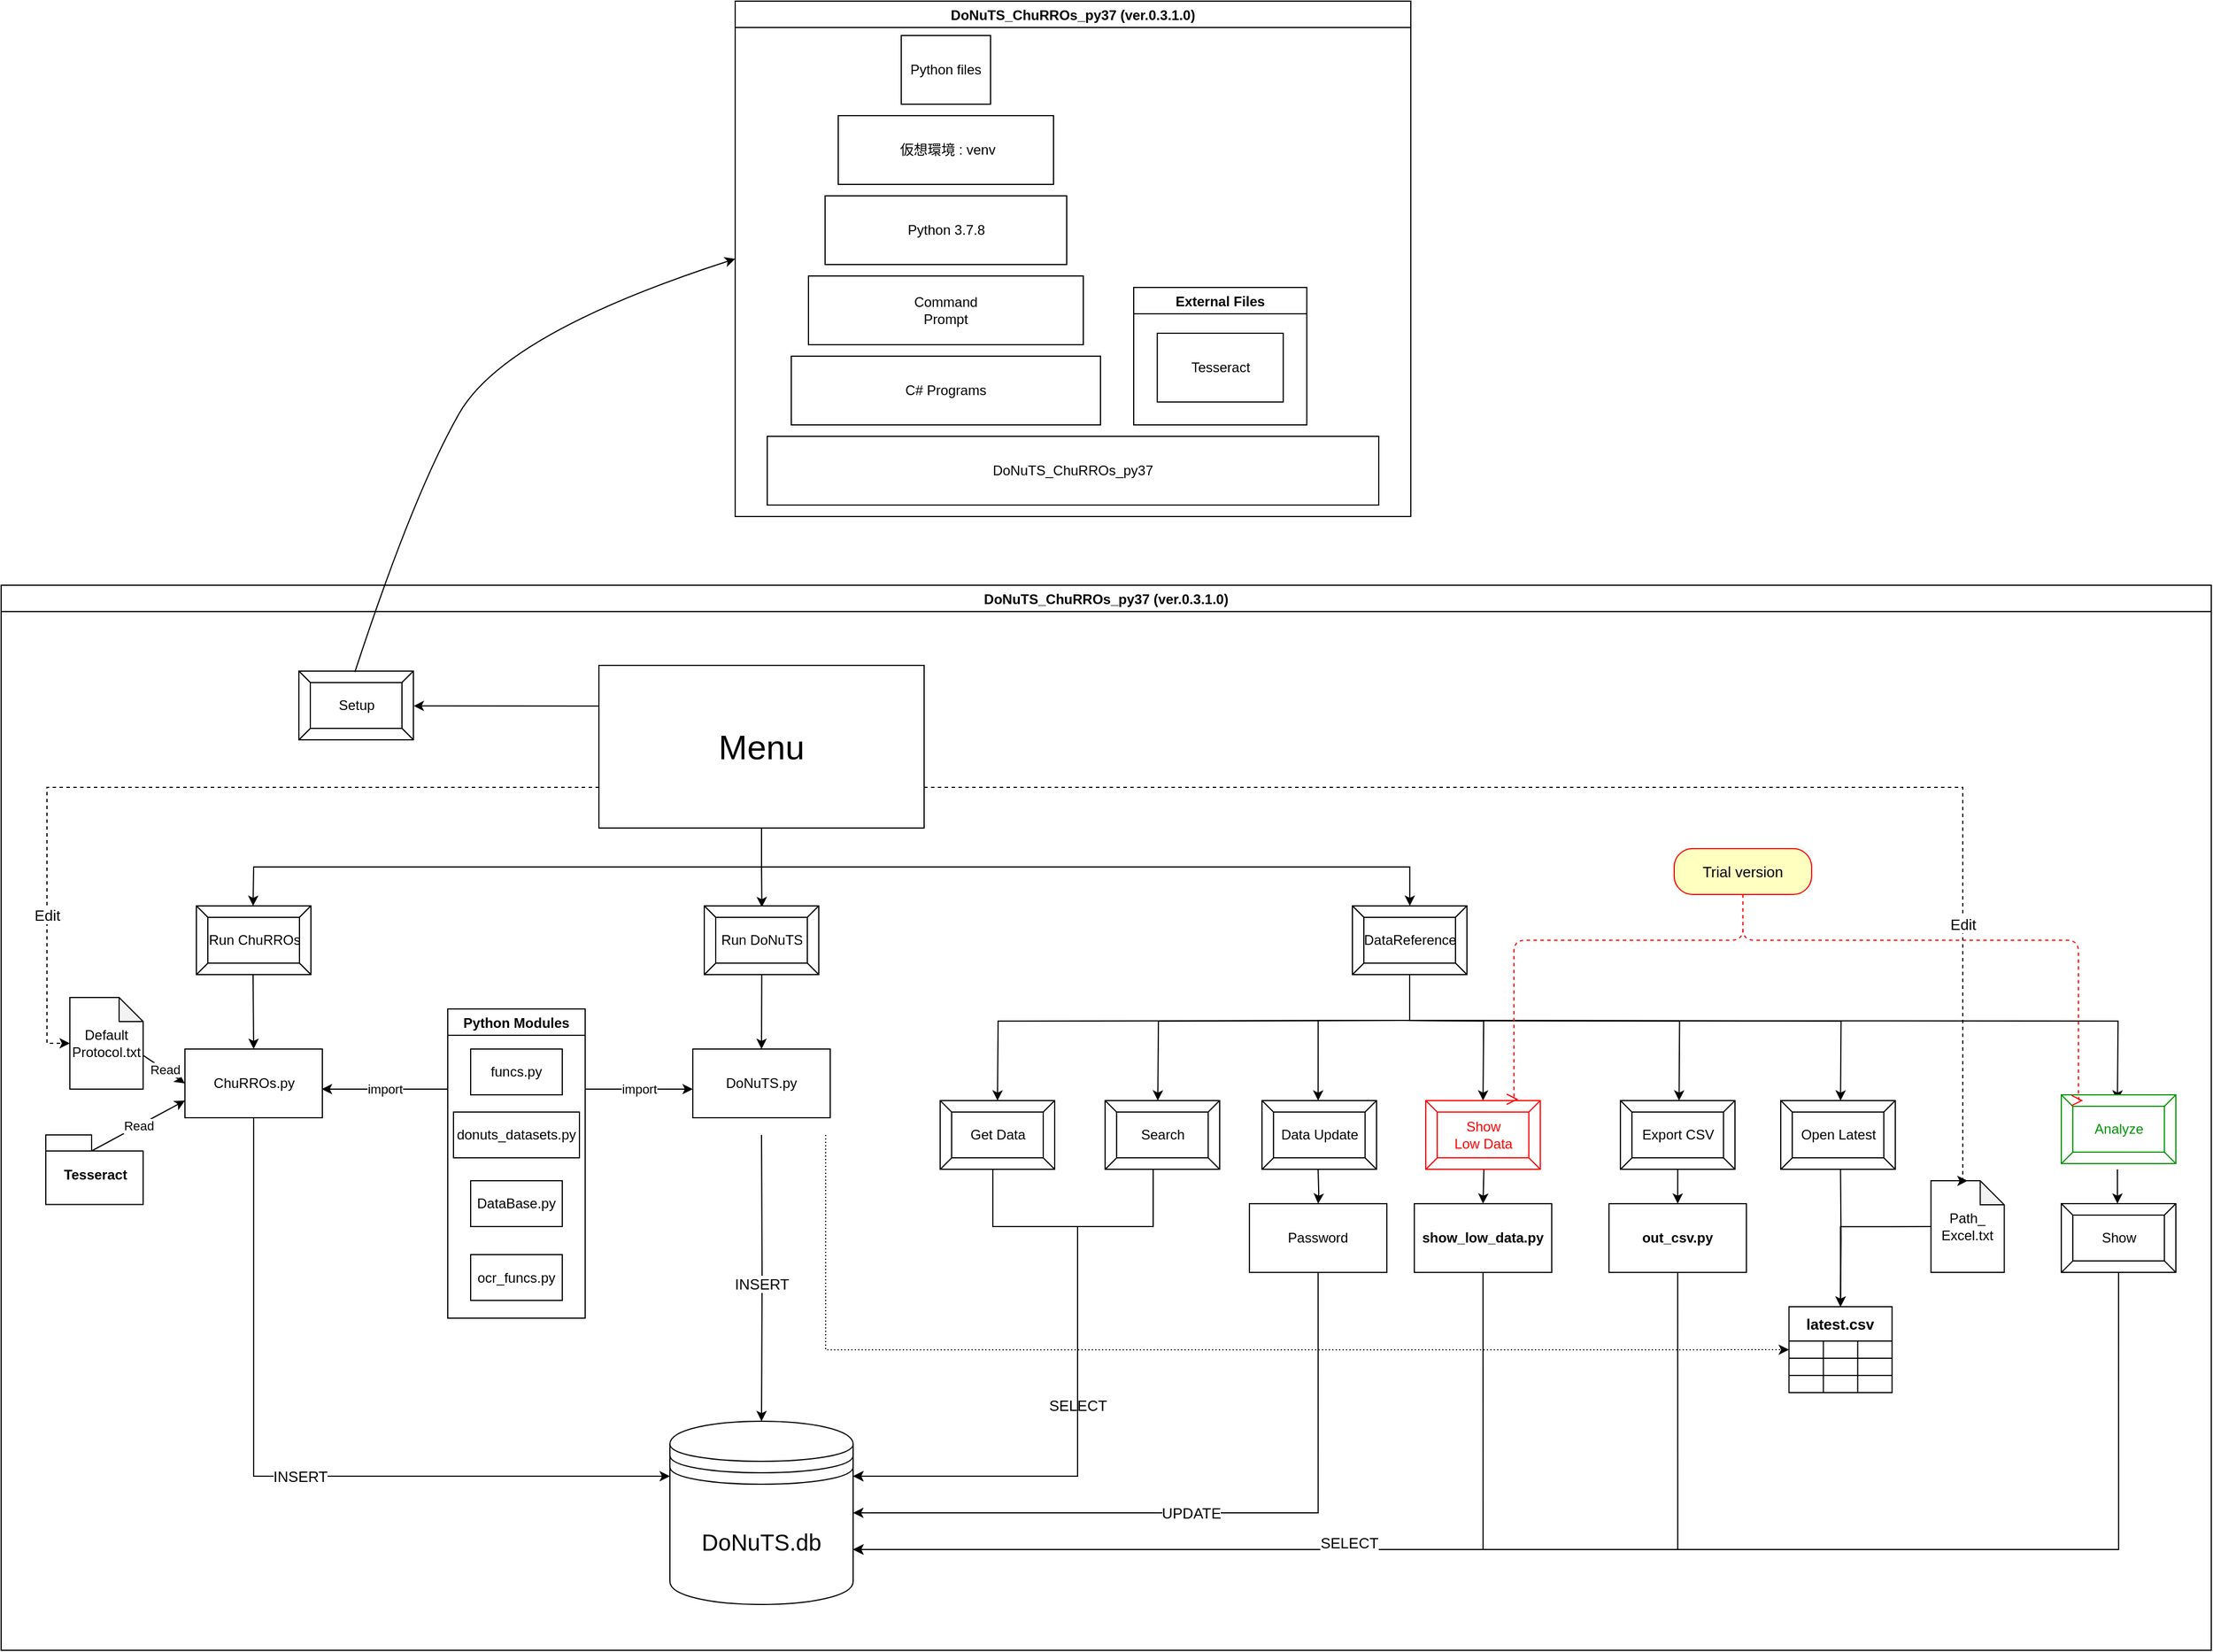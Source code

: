 <mxfile version="14.6.13" type="device"><diagram id="hFtA8oF1jo5b9-ZQdHIC" name="ページ1"><mxGraphModel dx="3094" dy="2606" grid="1" gridSize="10" guides="1" tooltips="1" connect="1" arrows="1" fold="1" page="1" pageScale="1" pageWidth="827" pageHeight="1169" math="0" shadow="0"><root><mxCell id="0"/><mxCell id="1" parent="0"/><mxCell id="qu4cTeqrcuANkq5eeZUC-40" value="" style="edgeStyle=orthogonalEdgeStyle;rounded=0;orthogonalLoop=1;jettySize=auto;html=1;entryX=0.503;entryY=0.019;entryDx=0;entryDy=0;entryPerimeter=0;" parent="1" source="qu4cTeqrcuANkq5eeZUC-38" target="I3XVPHtXzccxUveF5Yrp-20" edge="1"><mxGeometry relative="1" as="geometry"><mxPoint x="414" y="260.0" as="targetPoint"/></mxGeometry></mxCell><mxCell id="qu4cTeqrcuANkq5eeZUC-38" value="&lt;font style=&quot;font-size: 30px&quot;&gt;Menu&lt;/font&gt;" style="rounded=0;whiteSpace=wrap;html=1;" parent="1" vertex="1"><mxGeometry x="272" y="50" width="284" height="142" as="geometry"/></mxCell><mxCell id="qu4cTeqrcuANkq5eeZUC-46" value="" style="edgeStyle=orthogonalEdgeStyle;rounded=0;orthogonalLoop=1;jettySize=auto;html=1;exitX=0.5;exitY=1;exitDx=0;exitDy=0;entryX=0.5;entryY=0;entryDx=0;entryDy=0;" parent="1" source="qu4cTeqrcuANkq5eeZUC-38" edge="1"><mxGeometry relative="1" as="geometry"><mxPoint x="424" y="202" as="sourcePoint"/><mxPoint x="-30" y="260" as="targetPoint"/></mxGeometry></mxCell><mxCell id="qu4cTeqrcuANkq5eeZUC-61" value="Python Modules" style="swimlane;" parent="1" vertex="1"><mxGeometry x="140" y="350" width="120" height="270" as="geometry"/></mxCell><mxCell id="qu4cTeqrcuANkq5eeZUC-62" value="funcs.py" style="rounded=0;whiteSpace=wrap;html=1;" parent="qu4cTeqrcuANkq5eeZUC-61" vertex="1"><mxGeometry x="20" y="35" width="80" height="40" as="geometry"/></mxCell><mxCell id="qu4cTeqrcuANkq5eeZUC-64" value="donuts_datasets.py" style="rounded=0;whiteSpace=wrap;html=1;" parent="qu4cTeqrcuANkq5eeZUC-61" vertex="1"><mxGeometry x="5" y="90" width="110" height="40" as="geometry"/></mxCell><mxCell id="qu4cTeqrcuANkq5eeZUC-65" value="DataBase.py" style="rounded=0;whiteSpace=wrap;html=1;" parent="qu4cTeqrcuANkq5eeZUC-61" vertex="1"><mxGeometry x="20" y="150" width="80" height="40" as="geometry"/></mxCell><mxCell id="qu4cTeqrcuANkq5eeZUC-66" value="ocr_funcs.py" style="rounded=0;whiteSpace=wrap;html=1;" parent="qu4cTeqrcuANkq5eeZUC-61" vertex="1"><mxGeometry x="20" y="214.5" width="80" height="40" as="geometry"/></mxCell><mxCell id="qu4cTeqrcuANkq5eeZUC-67" value="" style="endArrow=classic;html=1;entryX=1;entryY=0.5;entryDx=0;entryDy=0;" parent="1" edge="1"><mxGeometry relative="1" as="geometry"><mxPoint x="140" y="420" as="sourcePoint"/><mxPoint x="30" y="420.0" as="targetPoint"/></mxGeometry></mxCell><mxCell id="qu4cTeqrcuANkq5eeZUC-68" value="import" style="edgeLabel;resizable=0;html=1;align=center;verticalAlign=middle;" parent="qu4cTeqrcuANkq5eeZUC-67" connectable="0" vertex="1"><mxGeometry relative="1" as="geometry"/></mxCell><mxCell id="qu4cTeqrcuANkq5eeZUC-72" value="" style="endArrow=classic;html=1;entryX=0;entryY=0.5;entryDx=0;entryDy=0;" parent="1" edge="1"><mxGeometry relative="1" as="geometry"><mxPoint x="260" y="420" as="sourcePoint"/><mxPoint x="354" y="420" as="targetPoint"/></mxGeometry></mxCell><mxCell id="qu4cTeqrcuANkq5eeZUC-73" value="import" style="edgeLabel;resizable=0;html=1;align=center;verticalAlign=middle;" parent="qu4cTeqrcuANkq5eeZUC-72" connectable="0" vertex="1"><mxGeometry relative="1" as="geometry"/></mxCell><mxCell id="qu4cTeqrcuANkq5eeZUC-74" value="" style="endArrow=classic;html=1;exitX=0.5;exitY=1;exitDx=0;exitDy=0;entryX=0.5;entryY=0;entryDx=0;entryDy=0;" parent="1" target="I3XVPHtXzccxUveF5Yrp-1" edge="1"><mxGeometry width="50" height="50" relative="1" as="geometry"><mxPoint x="-30" y="320" as="sourcePoint"/><mxPoint x="-30" y="350.0" as="targetPoint"/></mxGeometry></mxCell><mxCell id="qu4cTeqrcuANkq5eeZUC-85" value="" style="edgeStyle=orthogonalEdgeStyle;rounded=0;orthogonalLoop=1;jettySize=auto;html=1;" parent="1" target="qu4cTeqrcuANkq5eeZUC-84" edge="1"><mxGeometry relative="1" as="geometry"><mxPoint x="900.06" y="490.06" as="sourcePoint"/></mxGeometry></mxCell><mxCell id="qu4cTeqrcuANkq5eeZUC-84" value="Password" style="rounded=0;whiteSpace=wrap;html=1;" parent="1" vertex="1"><mxGeometry x="840.06" y="520.06" width="120" height="60" as="geometry"/></mxCell><mxCell id="qu4cTeqrcuANkq5eeZUC-89" value="&lt;font style=&quot;font-size: 20px&quot;&gt;DoNuTS.db&lt;/font&gt;" style="shape=datastore;whiteSpace=wrap;html=1;" parent="1" vertex="1"><mxGeometry x="334" y="710" width="160" height="160" as="geometry"/></mxCell><mxCell id="qu4cTeqrcuANkq5eeZUC-94" value="" style="edgeStyle=orthogonalEdgeStyle;rounded=0;orthogonalLoop=1;jettySize=auto;html=1;exitX=0.5;exitY=1;exitDx=0;exitDy=0;entryX=0;entryY=0.3;entryDx=0;entryDy=0;" parent="1" source="I3XVPHtXzccxUveF5Yrp-1" target="qu4cTeqrcuANkq5eeZUC-89" edge="1"><mxGeometry relative="1" as="geometry"><mxPoint x="-30" y="570.0" as="sourcePoint"/><mxPoint x="80" y="798" as="targetPoint"/></mxGeometry></mxCell><mxCell id="qu4cTeqrcuANkq5eeZUC-95" value="INSERT" style="edgeLabel;html=1;align=center;verticalAlign=middle;resizable=0;points=[];fontSize=13;" parent="qu4cTeqrcuANkq5eeZUC-94" vertex="1" connectable="0"><mxGeometry x="0.043" relative="1" as="geometry"><mxPoint as="offset"/></mxGeometry></mxCell><mxCell id="qu4cTeqrcuANkq5eeZUC-96" value="" style="edgeStyle=orthogonalEdgeStyle;rounded=0;orthogonalLoop=1;jettySize=auto;html=1;exitX=0.5;exitY=1;exitDx=0;exitDy=0;entryX=0.5;entryY=0;entryDx=0;entryDy=0;" parent="1" target="qu4cTeqrcuANkq5eeZUC-89" edge="1"><mxGeometry relative="1" as="geometry"><mxPoint x="414" y="460" as="sourcePoint"/><mxPoint x="344" y="768" as="targetPoint"/></mxGeometry></mxCell><mxCell id="qu4cTeqrcuANkq5eeZUC-97" value="INSERT" style="edgeLabel;html=1;align=center;verticalAlign=middle;resizable=0;points=[];fontSize=13;" parent="qu4cTeqrcuANkq5eeZUC-96" vertex="1" connectable="0"><mxGeometry x="0.043" relative="1" as="geometry"><mxPoint as="offset"/></mxGeometry></mxCell><mxCell id="qu4cTeqrcuANkq5eeZUC-104" value="" style="group" parent="1" vertex="1" connectable="0"><mxGeometry x="616" y="540" width="140" height="218" as="geometry"/></mxCell><mxCell id="qu4cTeqrcuANkq5eeZUC-98" value="" style="edgeStyle=orthogonalEdgeStyle;rounded=0;orthogonalLoop=1;jettySize=auto;html=1;exitX=0.5;exitY=1;exitDx=0;exitDy=0;entryX=1;entryY=0.3;entryDx=0;entryDy=0;" parent="qu4cTeqrcuANkq5eeZUC-104" target="qu4cTeqrcuANkq5eeZUC-89" edge="1"><mxGeometry relative="1" as="geometry"><mxPoint y="-52.742" as="sourcePoint"/><mxPoint x="-0.5" y="166.528" as="targetPoint"/><Array as="points"><mxPoint/><mxPoint x="74"/><mxPoint x="74" y="218"/></Array></mxGeometry></mxCell><mxCell id="qu4cTeqrcuANkq5eeZUC-99" value="SELECT" style="edgeLabel;html=1;align=center;verticalAlign=middle;resizable=0;points=[];fontSize=13;" parent="qu4cTeqrcuANkq5eeZUC-98" vertex="1" connectable="0"><mxGeometry x="0.043" relative="1" as="geometry"><mxPoint as="offset"/></mxGeometry></mxCell><mxCell id="qu4cTeqrcuANkq5eeZUC-102" value="" style="edgeStyle=orthogonalEdgeStyle;rounded=0;orthogonalLoop=1;jettySize=auto;html=1;exitX=0.5;exitY=1;exitDx=0;exitDy=0;entryX=1;entryY=0.3;entryDx=0;entryDy=0;" parent="qu4cTeqrcuANkq5eeZUC-104" target="qu4cTeqrcuANkq5eeZUC-89" edge="1"><mxGeometry relative="1" as="geometry"><mxPoint x="140" y="-52.742" as="sourcePoint"/><mxPoint x="-112" y="225.569" as="targetPoint"/><Array as="points"><mxPoint x="140"/><mxPoint x="74"/><mxPoint x="74" y="218"/></Array></mxGeometry></mxCell><mxCell id="qu4cTeqrcuANkq5eeZUC-105" value="" style="edgeStyle=orthogonalEdgeStyle;rounded=0;orthogonalLoop=1;jettySize=auto;html=1;exitX=0.5;exitY=1;exitDx=0;exitDy=0;entryX=1;entryY=0.5;entryDx=0;entryDy=0;" parent="1" source="qu4cTeqrcuANkq5eeZUC-84" target="qu4cTeqrcuANkq5eeZUC-89" edge="1"><mxGeometry relative="1" as="geometry"><mxPoint x="895.5" y="520" as="sourcePoint"/><mxPoint x="895.5" y="770" as="targetPoint"/></mxGeometry></mxCell><mxCell id="qu4cTeqrcuANkq5eeZUC-106" value="UPDATE" style="edgeLabel;html=1;align=center;verticalAlign=middle;resizable=0;points=[];fontSize=13;" parent="qu4cTeqrcuANkq5eeZUC-105" vertex="1" connectable="0"><mxGeometry x="0.043" relative="1" as="geometry"><mxPoint as="offset"/></mxGeometry></mxCell><mxCell id="qu4cTeqrcuANkq5eeZUC-115" value="latest.csv" style="shape=table;html=1;whiteSpace=wrap;startSize=30;container=1;collapsible=0;childLayout=tableLayout;fontStyle=1;align=center;fontSize=13;" parent="1" vertex="1"><mxGeometry x="1311.24" y="610.06" width="90" height="75" as="geometry"/></mxCell><mxCell id="qu4cTeqrcuANkq5eeZUC-116" value="" style="shape=partialRectangle;html=1;whiteSpace=wrap;collapsible=0;dropTarget=0;pointerEvents=0;fillColor=none;top=0;left=0;bottom=0;right=0;points=[[0,0.5],[1,0.5]];portConstraint=eastwest;" parent="qu4cTeqrcuANkq5eeZUC-115" vertex="1"><mxGeometry y="30" width="90" height="15" as="geometry"/></mxCell><mxCell id="qu4cTeqrcuANkq5eeZUC-117" value="" style="shape=partialRectangle;html=1;whiteSpace=wrap;connectable=0;fillColor=none;top=0;left=0;bottom=0;right=0;overflow=hidden;" parent="qu4cTeqrcuANkq5eeZUC-116" vertex="1"><mxGeometry width="30" height="15" as="geometry"/></mxCell><mxCell id="qu4cTeqrcuANkq5eeZUC-118" value="" style="shape=partialRectangle;html=1;whiteSpace=wrap;connectable=0;fillColor=none;top=0;left=0;bottom=0;right=0;overflow=hidden;" parent="qu4cTeqrcuANkq5eeZUC-116" vertex="1"><mxGeometry x="30" width="30" height="15" as="geometry"/></mxCell><mxCell id="qu4cTeqrcuANkq5eeZUC-119" value="" style="shape=partialRectangle;html=1;whiteSpace=wrap;connectable=0;fillColor=none;top=0;left=0;bottom=0;right=0;overflow=hidden;" parent="qu4cTeqrcuANkq5eeZUC-116" vertex="1"><mxGeometry x="60" width="30" height="15" as="geometry"/></mxCell><mxCell id="qu4cTeqrcuANkq5eeZUC-120" value="" style="shape=partialRectangle;html=1;whiteSpace=wrap;collapsible=0;dropTarget=0;pointerEvents=0;fillColor=none;top=0;left=0;bottom=0;right=0;points=[[0,0.5],[1,0.5]];portConstraint=eastwest;" parent="qu4cTeqrcuANkq5eeZUC-115" vertex="1"><mxGeometry y="45" width="90" height="15" as="geometry"/></mxCell><mxCell id="qu4cTeqrcuANkq5eeZUC-121" value="" style="shape=partialRectangle;html=1;whiteSpace=wrap;connectable=0;fillColor=none;top=0;left=0;bottom=0;right=0;overflow=hidden;" parent="qu4cTeqrcuANkq5eeZUC-120" vertex="1"><mxGeometry width="30" height="15" as="geometry"/></mxCell><mxCell id="qu4cTeqrcuANkq5eeZUC-122" value="" style="shape=partialRectangle;html=1;whiteSpace=wrap;connectable=0;fillColor=none;top=0;left=0;bottom=0;right=0;overflow=hidden;" parent="qu4cTeqrcuANkq5eeZUC-120" vertex="1"><mxGeometry x="30" width="30" height="15" as="geometry"/></mxCell><mxCell id="qu4cTeqrcuANkq5eeZUC-123" value="" style="shape=partialRectangle;html=1;whiteSpace=wrap;connectable=0;fillColor=none;top=0;left=0;bottom=0;right=0;overflow=hidden;" parent="qu4cTeqrcuANkq5eeZUC-120" vertex="1"><mxGeometry x="60" width="30" height="15" as="geometry"/></mxCell><mxCell id="qu4cTeqrcuANkq5eeZUC-124" value="" style="shape=partialRectangle;html=1;whiteSpace=wrap;collapsible=0;dropTarget=0;pointerEvents=0;fillColor=none;top=0;left=0;bottom=0;right=0;points=[[0,0.5],[1,0.5]];portConstraint=eastwest;" parent="qu4cTeqrcuANkq5eeZUC-115" vertex="1"><mxGeometry y="60" width="90" height="15" as="geometry"/></mxCell><mxCell id="qu4cTeqrcuANkq5eeZUC-125" value="" style="shape=partialRectangle;html=1;whiteSpace=wrap;connectable=0;fillColor=none;top=0;left=0;bottom=0;right=0;overflow=hidden;" parent="qu4cTeqrcuANkq5eeZUC-124" vertex="1"><mxGeometry width="30" height="15" as="geometry"/></mxCell><mxCell id="qu4cTeqrcuANkq5eeZUC-126" value="" style="shape=partialRectangle;html=1;whiteSpace=wrap;connectable=0;fillColor=none;top=0;left=0;bottom=0;right=0;overflow=hidden;" parent="qu4cTeqrcuANkq5eeZUC-124" vertex="1"><mxGeometry x="30" width="30" height="15" as="geometry"/></mxCell><mxCell id="qu4cTeqrcuANkq5eeZUC-127" value="" style="shape=partialRectangle;html=1;whiteSpace=wrap;connectable=0;fillColor=none;top=0;left=0;bottom=0;right=0;overflow=hidden;" parent="qu4cTeqrcuANkq5eeZUC-124" vertex="1"><mxGeometry x="60" width="30" height="15" as="geometry"/></mxCell><mxCell id="qu4cTeqrcuANkq5eeZUC-135" value="" style="edgeStyle=orthogonalEdgeStyle;rounded=0;orthogonalLoop=1;jettySize=auto;html=1;dashed=1;dashPattern=1 2;entryX=0;entryY=0.5;entryDx=0;entryDy=0;" parent="1" target="qu4cTeqrcuANkq5eeZUC-116" edge="1"><mxGeometry relative="1" as="geometry"><mxPoint x="470" y="460" as="sourcePoint"/><mxPoint x="1040" y="600" as="targetPoint"/><Array as="points"><mxPoint x="470" y="648"/></Array></mxGeometry></mxCell><mxCell id="qu4cTeqrcuANkq5eeZUC-139" value="" style="edgeStyle=orthogonalEdgeStyle;rounded=0;orthogonalLoop=1;jettySize=auto;html=1;exitX=0.5;exitY=1;exitDx=0;exitDy=0;entryX=0.5;entryY=0;entryDx=0;entryDy=0;" parent="1" target="qu4cTeqrcuANkq5eeZUC-115" edge="1"><mxGeometry relative="1" as="geometry"><mxPoint x="1356.24" y="490.06" as="sourcePoint"/><mxPoint x="1356.24" y="580.06" as="targetPoint"/></mxGeometry></mxCell><mxCell id="qu4cTeqrcuANkq5eeZUC-141" value="Path_&lt;br&gt;Excel.txt" style="shape=note;whiteSpace=wrap;html=1;backgroundOutline=1;darkOpacity=0.05;size=21;" parent="1" vertex="1"><mxGeometry x="1435.24" y="500.06" width="64" height="80" as="geometry"/></mxCell><mxCell id="qu4cTeqrcuANkq5eeZUC-142" value="" style="edgeStyle=orthogonalEdgeStyle;rounded=0;orthogonalLoop=1;jettySize=auto;html=1;exitX=0;exitY=0.5;exitDx=0;exitDy=0;entryX=0.5;entryY=0;entryDx=0;entryDy=0;exitPerimeter=0;" parent="1" source="qu4cTeqrcuANkq5eeZUC-141" target="qu4cTeqrcuANkq5eeZUC-115" edge="1"><mxGeometry relative="1" as="geometry"><mxPoint x="1366.24" y="500.06" as="sourcePoint"/><mxPoint x="1366.24" y="597.06" as="targetPoint"/><Array as="points"><mxPoint x="1356.24" y="540.06"/></Array></mxGeometry></mxCell><mxCell id="qu4cTeqrcuANkq5eeZUC-146" value="" style="edgeStyle=orthogonalEdgeStyle;rounded=0;orthogonalLoop=1;jettySize=auto;html=1;exitX=0.5;exitY=1;exitDx=0;exitDy=0;entryX=0.5;entryY=0;entryDx=0;entryDy=0;" parent="1" target="I3XVPHtXzccxUveF5Yrp-10" edge="1"><mxGeometry relative="1" as="geometry"><mxPoint x="1215.24" y="490.06" as="sourcePoint"/><mxPoint x="1284.06" y="510.06" as="targetPoint"/></mxGeometry></mxCell><mxCell id="qu4cTeqrcuANkq5eeZUC-155" value="" style="edgeStyle=orthogonalEdgeStyle;rounded=0;orthogonalLoop=1;jettySize=auto;html=1;exitX=0.5;exitY=1;exitDx=0;exitDy=0;entryX=0.5;entryY=0;entryDx=0;entryDy=0;" parent="1" edge="1" target="I3XVPHtXzccxUveF5Yrp-9"><mxGeometry relative="1" as="geometry"><mxPoint x="1044.82" y="490.06" as="sourcePoint"/><mxPoint x="1064.06" y="510.06" as="targetPoint"/></mxGeometry></mxCell><mxCell id="qu4cTeqrcuANkq5eeZUC-158" value="" style="group" parent="1" vertex="1" connectable="0"><mxGeometry x="1041" y="822" width="170" as="geometry"/></mxCell><mxCell id="qu4cTeqrcuANkq5eeZUC-161" value="" style="edgeStyle=orthogonalEdgeStyle;rounded=0;orthogonalLoop=1;jettySize=auto;html=1;exitX=0.5;exitY=1;exitDx=0;exitDy=0;entryX=0.501;entryY=-0.001;entryDx=0;entryDy=0;entryPerimeter=0;" parent="1" source="qu4cTeqrcuANkq5eeZUC-38" target="I3XVPHtXzccxUveF5Yrp-24" edge="1"><mxGeometry relative="1" as="geometry"><mxPoint x="424" y="202" as="sourcePoint"/><mxPoint x="970" y="260" as="targetPoint"/></mxGeometry></mxCell><mxCell id="qu4cTeqrcuANkq5eeZUC-162" value="" style="edgeStyle=orthogonalEdgeStyle;rounded=0;orthogonalLoop=1;jettySize=auto;html=1;exitX=0.5;exitY=1;exitDx=0;exitDy=0;entryX=0.5;entryY=0;entryDx=0;entryDy=0;" parent="1" edge="1"><mxGeometry relative="1" as="geometry"><mxPoint x="974.06" y="360.06" as="sourcePoint"/><mxPoint x="620.06" y="430.06" as="targetPoint"/></mxGeometry></mxCell><mxCell id="qu4cTeqrcuANkq5eeZUC-163" value="" style="edgeStyle=orthogonalEdgeStyle;rounded=0;orthogonalLoop=1;jettySize=auto;html=1;exitX=0.5;exitY=1;exitDx=0;exitDy=0;entryX=0.5;entryY=0;entryDx=0;entryDy=0;" parent="1" edge="1"><mxGeometry relative="1" as="geometry"><mxPoint x="974.06" y="360.06" as="sourcePoint"/><mxPoint x="760.06" y="430.06" as="targetPoint"/></mxGeometry></mxCell><mxCell id="qu4cTeqrcuANkq5eeZUC-164" value="" style="edgeStyle=orthogonalEdgeStyle;rounded=0;orthogonalLoop=1;jettySize=auto;html=1;exitX=0.5;exitY=1;exitDx=0;exitDy=0;entryX=0.5;entryY=0;entryDx=0;entryDy=0;exitPerimeter=0;" parent="1" source="I3XVPHtXzccxUveF5Yrp-24" edge="1"><mxGeometry relative="1" as="geometry"><mxPoint x="974.06" y="360.06" as="sourcePoint"/><mxPoint x="900.06" y="430.06" as="targetPoint"/><Array as="points"><mxPoint x="980" y="360"/><mxPoint x="900" y="360"/></Array></mxGeometry></mxCell><mxCell id="qu4cTeqrcuANkq5eeZUC-165" value="" style="edgeStyle=orthogonalEdgeStyle;rounded=0;orthogonalLoop=1;jettySize=auto;html=1;exitX=0.5;exitY=1;exitDx=0;exitDy=0;" parent="1" edge="1"><mxGeometry relative="1" as="geometry"><mxPoint x="974.06" y="360.06" as="sourcePoint"/><mxPoint x="1044.06" y="430.06" as="targetPoint"/></mxGeometry></mxCell><mxCell id="qu4cTeqrcuANkq5eeZUC-166" value="" style="edgeStyle=orthogonalEdgeStyle;rounded=0;orthogonalLoop=1;jettySize=auto;html=1;exitX=0.5;exitY=1;exitDx=0;exitDy=0;entryX=0.5;entryY=0;entryDx=0;entryDy=0;" parent="1" edge="1"><mxGeometry relative="1" as="geometry"><mxPoint x="974.06" y="360.06" as="sourcePoint"/><mxPoint x="1215.24" y="430.06" as="targetPoint"/></mxGeometry></mxCell><mxCell id="qu4cTeqrcuANkq5eeZUC-167" value="" style="edgeStyle=orthogonalEdgeStyle;rounded=0;orthogonalLoop=1;jettySize=auto;html=1;exitX=0.5;exitY=1;exitDx=0;exitDy=0;entryX=0.5;entryY=0;entryDx=0;entryDy=0;" parent="1" edge="1"><mxGeometry relative="1" as="geometry"><mxPoint x="974.06" y="360.06" as="sourcePoint"/><mxPoint x="1356.24" y="430.06" as="targetPoint"/></mxGeometry></mxCell><mxCell id="qu4cTeqrcuANkq5eeZUC-168" value="" style="edgeStyle=orthogonalEdgeStyle;rounded=0;orthogonalLoop=1;jettySize=auto;html=1;exitX=0.5;exitY=1;exitDx=0;exitDy=0;entryX=0.5;entryY=0;entryDx=0;entryDy=0;" parent="1" edge="1"><mxGeometry relative="1" as="geometry"><mxPoint x="974.06" y="360.06" as="sourcePoint"/><mxPoint x="1598.06" y="430.06" as="targetPoint"/></mxGeometry></mxCell><mxCell id="qu4cTeqrcuANkq5eeZUC-171" value="" style="edgeStyle=orthogonalEdgeStyle;rounded=0;orthogonalLoop=1;jettySize=auto;html=1;exitX=0.5;exitY=1;exitDx=0;exitDy=0;entryX=1;entryY=0.7;entryDx=0;entryDy=0;startArrow=none;" parent="1" source="I3XVPHtXzccxUveF5Yrp-32" target="qu4cTeqrcuANkq5eeZUC-89" edge="1"><mxGeometry relative="1" as="geometry"><mxPoint x="1593.5" y="520" as="sourcePoint"/><mxPoint x="1192" y="790" as="targetPoint"/><Array as="points"/></mxGeometry></mxCell><mxCell id="qu4cTeqrcuANkq5eeZUC-173" value="" style="edgeStyle=orthogonalEdgeStyle;rounded=0;orthogonalLoop=1;jettySize=auto;html=1;exitX=0.5;exitY=1;exitDx=0;exitDy=0;entryX=0.5;entryY=0;entryDx=0;entryDy=0;" parent="1" edge="1"><mxGeometry relative="1" as="geometry"><mxPoint x="1598.06" y="490.06" as="sourcePoint"/><mxPoint x="1598.06" y="520.06" as="targetPoint"/></mxGeometry></mxCell><mxCell id="qu4cTeqrcuANkq5eeZUC-174" value="" style="edgeStyle=orthogonalEdgeStyle;rounded=0;orthogonalLoop=1;jettySize=auto;html=1;exitX=0;exitY=0.75;exitDx=0;exitDy=0;entryX=0;entryY=0.5;entryDx=0;entryDy=0;entryPerimeter=0;dashed=1;" parent="1" source="qu4cTeqrcuANkq5eeZUC-38" target="I3XVPHtXzccxUveF5Yrp-3" edge="1"><mxGeometry relative="1" as="geometry"><mxPoint x="424" y="202" as="sourcePoint"/><mxPoint x="-120" y="520.71" as="targetPoint"/><Array as="points"><mxPoint x="-210" y="157"/><mxPoint x="-210" y="380"/></Array></mxGeometry></mxCell><mxCell id="qu4cTeqrcuANkq5eeZUC-175" value="Edit" style="edgeLabel;html=1;align=center;verticalAlign=middle;resizable=0;points=[];fontSize=13;" parent="qu4cTeqrcuANkq5eeZUC-174" vertex="1" connectable="0"><mxGeometry x="0.636" relative="1" as="geometry"><mxPoint as="offset"/></mxGeometry></mxCell><mxCell id="qu4cTeqrcuANkq5eeZUC-176" value="" style="edgeStyle=orthogonalEdgeStyle;rounded=0;orthogonalLoop=1;jettySize=auto;html=1;exitX=1;exitY=0.75;exitDx=0;exitDy=0;entryX=0.5;entryY=0;entryDx=0;entryDy=0;entryPerimeter=0;dashed=1;" parent="1" source="qu4cTeqrcuANkq5eeZUC-38" target="qu4cTeqrcuANkq5eeZUC-141" edge="1"><mxGeometry relative="1" as="geometry"><mxPoint x="282" y="131" as="sourcePoint"/><mxPoint x="-110" y="530.71" as="targetPoint"/><Array as="points"><mxPoint x="1463" y="157"/><mxPoint x="1463" y="500"/></Array></mxGeometry></mxCell><mxCell id="qu4cTeqrcuANkq5eeZUC-177" value="Edit" style="edgeLabel;html=1;align=center;verticalAlign=middle;resizable=0;points=[];fontSize=13;" parent="qu4cTeqrcuANkq5eeZUC-176" vertex="1" connectable="0"><mxGeometry x="0.636" relative="1" as="geometry"><mxPoint as="offset"/></mxGeometry></mxCell><mxCell id="qu4cTeqrcuANkq5eeZUC-182" value="DoNuTS_ChuRROs_py37 (ver.0.3.1.0)" style="swimlane;" parent="1" vertex="1"><mxGeometry x="-250" y="-20" width="1930" height="930" as="geometry"/></mxCell><mxCell id="I3XVPHtXzccxUveF5Yrp-1" value="ChuRROs.py" style="rounded=0;whiteSpace=wrap;html=1;" vertex="1" parent="qu4cTeqrcuANkq5eeZUC-182"><mxGeometry x="160.5" y="405" width="120" height="60" as="geometry"/></mxCell><mxCell id="I3XVPHtXzccxUveF5Yrp-2" value="Tesseract" style="shape=folder;fontStyle=1;spacingTop=10;tabWidth=40;tabHeight=14;tabPosition=left;html=1;" vertex="1" parent="qu4cTeqrcuANkq5eeZUC-182"><mxGeometry x="39" y="480" width="85" height="60.71" as="geometry"/></mxCell><mxCell id="I3XVPHtXzccxUveF5Yrp-3" value="Default&lt;br&gt;Protocol.txt" style="shape=note;whiteSpace=wrap;html=1;backgroundOutline=1;darkOpacity=0.05;size=21;" vertex="1" parent="qu4cTeqrcuANkq5eeZUC-182"><mxGeometry x="60" y="360" width="64" height="80" as="geometry"/></mxCell><mxCell id="I3XVPHtXzccxUveF5Yrp-4" value="" style="endArrow=classic;html=1;exitX=0;exitY=0;exitDx=64;exitDy=50.5;exitPerimeter=0;entryX=0;entryY=0.5;entryDx=0;entryDy=0;" edge="1" parent="qu4cTeqrcuANkq5eeZUC-182" source="I3XVPHtXzccxUveF5Yrp-3" target="I3XVPHtXzccxUveF5Yrp-1"><mxGeometry relative="1" as="geometry"><mxPoint x="501.5" y="175" as="sourcePoint"/><mxPoint x="150" y="380" as="targetPoint"/></mxGeometry></mxCell><mxCell id="I3XVPHtXzccxUveF5Yrp-5" value="Read" style="edgeLabel;resizable=0;html=1;align=center;verticalAlign=middle;" connectable="0" vertex="1" parent="I3XVPHtXzccxUveF5Yrp-4"><mxGeometry relative="1" as="geometry"/></mxCell><mxCell id="I3XVPHtXzccxUveF5Yrp-6" value="" style="endArrow=classic;html=1;exitX=0;exitY=0;exitDx=40;exitDy=14;exitPerimeter=0;entryX=0;entryY=0.75;entryDx=0;entryDy=0;" edge="1" parent="qu4cTeqrcuANkq5eeZUC-182" source="I3XVPHtXzccxUveF5Yrp-2" target="I3XVPHtXzccxUveF5Yrp-1"><mxGeometry relative="1" as="geometry"><mxPoint x="309.5" y="155.71" as="sourcePoint"/><mxPoint x="337.5" y="125" as="targetPoint"/></mxGeometry></mxCell><mxCell id="I3XVPHtXzccxUveF5Yrp-7" value="Read" style="edgeLabel;resizable=0;html=1;align=center;verticalAlign=middle;" connectable="0" vertex="1" parent="I3XVPHtXzccxUveF5Yrp-6"><mxGeometry relative="1" as="geometry"/></mxCell><mxCell id="I3XVPHtXzccxUveF5Yrp-8" value="DoNuTS.py" style="rounded=0;whiteSpace=wrap;html=1;" vertex="1" parent="qu4cTeqrcuANkq5eeZUC-182"><mxGeometry x="604" y="405" width="120" height="60" as="geometry"/></mxCell><mxCell id="I3XVPHtXzccxUveF5Yrp-9" value="&lt;span style=&quot;font-weight: 700&quot;&gt;show_low_data.py&lt;/span&gt;" style="rounded=0;whiteSpace=wrap;html=1;" vertex="1" parent="qu4cTeqrcuANkq5eeZUC-182"><mxGeometry x="1234.06" y="540.06" width="120" height="60" as="geometry"/></mxCell><mxCell id="I3XVPHtXzccxUveF5Yrp-10" value="&lt;span style=&quot;font-weight: 700&quot;&gt;out_csv.py&lt;/span&gt;" style="rounded=0;whiteSpace=wrap;html=1;" vertex="1" parent="qu4cTeqrcuANkq5eeZUC-182"><mxGeometry x="1404.06" y="540.06" width="120" height="60" as="geometry"/></mxCell><mxCell id="I3XVPHtXzccxUveF5Yrp-20" value="&lt;span&gt;Run DoNuTS&lt;/span&gt;" style="labelPosition=center;verticalLabelPosition=middle;align=center;html=1;shape=mxgraph.basic.button;dx=10;" vertex="1" parent="qu4cTeqrcuANkq5eeZUC-182"><mxGeometry x="614" y="280" width="100" height="60" as="geometry"/></mxCell><mxCell id="qu4cTeqrcuANkq5eeZUC-42" value="" style="endArrow=classic;html=1;exitX=0.502;exitY=1.009;exitDx=0;exitDy=0;entryX=0.5;entryY=0;entryDx=0;entryDy=0;exitPerimeter=0;" parent="qu4cTeqrcuANkq5eeZUC-182" source="I3XVPHtXzccxUveF5Yrp-20" target="I3XVPHtXzccxUveF5Yrp-8" edge="1"><mxGeometry width="50" height="50" relative="1" as="geometry"><mxPoint x="664" y="340.0" as="sourcePoint"/><mxPoint x="664" y="370" as="targetPoint"/></mxGeometry></mxCell><mxCell id="I3XVPHtXzccxUveF5Yrp-23" value="&lt;span&gt;Run ChuRROs&lt;/span&gt;" style="labelPosition=center;verticalLabelPosition=middle;align=center;html=1;shape=mxgraph.basic.button;dx=10;" vertex="1" parent="qu4cTeqrcuANkq5eeZUC-182"><mxGeometry x="170.5" y="280" width="100" height="60" as="geometry"/></mxCell><mxCell id="I3XVPHtXzccxUveF5Yrp-24" value="&lt;span&gt;DataReference&lt;/span&gt;" style="labelPosition=center;verticalLabelPosition=middle;align=center;html=1;shape=mxgraph.basic.button;dx=10;" vertex="1" parent="qu4cTeqrcuANkq5eeZUC-182"><mxGeometry x="1180" y="280" width="100" height="60" as="geometry"/></mxCell><mxCell id="I3XVPHtXzccxUveF5Yrp-25" value="&lt;span&gt;Get Data&lt;/span&gt;" style="labelPosition=center;verticalLabelPosition=middle;align=center;html=1;shape=mxgraph.basic.button;dx=10;" vertex="1" parent="qu4cTeqrcuANkq5eeZUC-182"><mxGeometry x="820" y="450.06" width="100" height="60" as="geometry"/></mxCell><mxCell id="I3XVPHtXzccxUveF5Yrp-26" value="&lt;span&gt;Search&lt;/span&gt;" style="labelPosition=center;verticalLabelPosition=middle;align=center;html=1;shape=mxgraph.basic.button;dx=10;" vertex="1" parent="qu4cTeqrcuANkq5eeZUC-182"><mxGeometry x="964.06" y="450.06" width="100" height="60" as="geometry"/></mxCell><mxCell id="I3XVPHtXzccxUveF5Yrp-27" value="&lt;span&gt;Data Update&lt;/span&gt;" style="labelPosition=center;verticalLabelPosition=middle;align=center;html=1;shape=mxgraph.basic.button;dx=10;" vertex="1" parent="qu4cTeqrcuANkq5eeZUC-182"><mxGeometry x="1101.06" y="450.06" width="100" height="60" as="geometry"/></mxCell><mxCell id="I3XVPHtXzccxUveF5Yrp-28" value="&lt;span style=&quot;color: rgb(255 , 0 , 0)&quot;&gt;Show&lt;br&gt;Low Data&lt;/span&gt;" style="labelPosition=center;verticalLabelPosition=middle;align=center;html=1;shape=mxgraph.basic.button;dx=10;strokeColor=#FF0000;" vertex="1" parent="qu4cTeqrcuANkq5eeZUC-182"><mxGeometry x="1244.06" y="450.06" width="100" height="60" as="geometry"/></mxCell><mxCell id="I3XVPHtXzccxUveF5Yrp-29" value="&lt;span&gt;Export CSV&lt;/span&gt;" style="labelPosition=center;verticalLabelPosition=middle;align=center;html=1;shape=mxgraph.basic.button;dx=10;" vertex="1" parent="qu4cTeqrcuANkq5eeZUC-182"><mxGeometry x="1414.06" y="450.06" width="100" height="60" as="geometry"/></mxCell><mxCell id="I3XVPHtXzccxUveF5Yrp-30" value="&lt;span&gt;Open Latest&lt;/span&gt;" style="labelPosition=center;verticalLabelPosition=middle;align=center;html=1;shape=mxgraph.basic.button;dx=10;" vertex="1" parent="qu4cTeqrcuANkq5eeZUC-182"><mxGeometry x="1554.06" y="450.06" width="100" height="60" as="geometry"/></mxCell><mxCell id="I3XVPHtXzccxUveF5Yrp-31" value="&lt;font color=&quot;#009605&quot;&gt;Analyze&lt;/font&gt;" style="labelPosition=center;verticalLabelPosition=middle;align=center;html=1;shape=mxgraph.basic.button;dx=10;strokeColor=#009605;" vertex="1" parent="qu4cTeqrcuANkq5eeZUC-182"><mxGeometry x="1799.06" y="445.06" width="100" height="60" as="geometry"/></mxCell><mxCell id="qu4cTeqrcuANkq5eeZUC-179" value="Trial version" style="rounded=1;whiteSpace=wrap;html=1;arcSize=40;fontColor=#000000;fillColor=#ffffc0;strokeColor=#ff0000;fontSize=13;" parent="qu4cTeqrcuANkq5eeZUC-182" vertex="1"><mxGeometry x="1461" y="230" width="120" height="40" as="geometry"/></mxCell><mxCell id="qu4cTeqrcuANkq5eeZUC-181" value="" style="edgeStyle=orthogonalEdgeStyle;html=1;verticalAlign=bottom;endArrow=open;endSize=8;strokeColor=#ff0000;dashed=1;fontSize=13;exitX=0.5;exitY=1;exitDx=0;exitDy=0;entryX=0.19;entryY=0.083;entryDx=0;entryDy=0;entryPerimeter=0;" parent="qu4cTeqrcuANkq5eeZUC-182" source="qu4cTeqrcuANkq5eeZUC-179" target="I3XVPHtXzccxUveF5Yrp-31" edge="1"><mxGeometry relative="1" as="geometry"><mxPoint x="1814" y="380" as="targetPoint"/><mxPoint x="1471" y="290" as="sourcePoint"/><Array as="points"><mxPoint x="1521" y="310"/><mxPoint x="1814" y="310"/></Array></mxGeometry></mxCell><mxCell id="qu4cTeqrcuANkq5eeZUC-180" value="" style="edgeStyle=orthogonalEdgeStyle;html=1;verticalAlign=bottom;endArrow=open;endSize=8;strokeColor=#ff0000;dashed=1;fontSize=13;entryX=0.808;entryY=-0.019;entryDx=0;entryDy=0;entryPerimeter=0;" parent="qu4cTeqrcuANkq5eeZUC-182" source="qu4cTeqrcuANkq5eeZUC-179" target="I3XVPHtXzccxUveF5Yrp-28" edge="1"><mxGeometry relative="1" as="geometry"><mxPoint x="1321.18" y="410" as="targetPoint"/><Array as="points"><mxPoint x="1521" y="310"/><mxPoint x="1321" y="310"/></Array></mxGeometry></mxCell><mxCell id="I3XVPHtXzccxUveF5Yrp-32" value="&lt;span&gt;Show&lt;/span&gt;" style="labelPosition=center;verticalLabelPosition=middle;align=center;html=1;shape=mxgraph.basic.button;dx=10;" vertex="1" parent="qu4cTeqrcuANkq5eeZUC-182"><mxGeometry x="1799.06" y="540.06" width="100" height="60" as="geometry"/></mxCell><mxCell id="I3XVPHtXzccxUveF5Yrp-40" value="Setup" style="labelPosition=center;verticalLabelPosition=middle;align=center;html=1;shape=mxgraph.basic.button;dx=10;" vertex="1" parent="qu4cTeqrcuANkq5eeZUC-182"><mxGeometry x="260" y="75" width="100" height="60" as="geometry"/></mxCell><mxCell id="qu4cTeqrcuANkq5eeZUC-156" value="" style="edgeStyle=orthogonalEdgeStyle;rounded=0;orthogonalLoop=1;jettySize=auto;html=1;entryX=1;entryY=0.7;entryDx=0;entryDy=0;exitX=0.5;exitY=1;exitDx=0;exitDy=0;" parent="1" source="I3XVPHtXzccxUveF5Yrp-9" target="qu4cTeqrcuANkq5eeZUC-89" edge="1"><mxGeometry relative="1" as="geometry"><mxPoint x="1041.18" y="570" as="sourcePoint"/><mxPoint x="504" y="832" as="targetPoint"/><Array as="points"><mxPoint x="1044" y="822"/></Array></mxGeometry></mxCell><mxCell id="qu4cTeqrcuANkq5eeZUC-111" value="" style="edgeStyle=orthogonalEdgeStyle;rounded=0;orthogonalLoop=1;jettySize=auto;html=1;entryX=1;entryY=0.7;entryDx=0;entryDy=0;exitX=0.5;exitY=1;exitDx=0;exitDy=0;" parent="1" source="I3XVPHtXzccxUveF5Yrp-10" target="qu4cTeqrcuANkq5eeZUC-89" edge="1"><mxGeometry relative="1" as="geometry"><mxPoint x="1211.18" y="570" as="sourcePoint"/><mxPoint x="1039.5" y="810" as="targetPoint"/><Array as="points"><mxPoint x="1214" y="822"/></Array></mxGeometry></mxCell><mxCell id="qu4cTeqrcuANkq5eeZUC-112" value="SELECT" style="edgeLabel;html=1;align=center;verticalAlign=middle;resizable=0;points=[];fontSize=13;" parent="qu4cTeqrcuANkq5eeZUC-111" vertex="1" connectable="0"><mxGeometry x="0.043" relative="1" as="geometry"><mxPoint x="-28" y="-6" as="offset"/></mxGeometry></mxCell><mxCell id="I3XVPHtXzccxUveF5Yrp-19" value="DoNuTS_ChuRROs_py37 (ver.0.3.1.0)" style="swimlane;" vertex="1" parent="1"><mxGeometry x="391" y="-530" width="590" height="450" as="geometry"/></mxCell><mxCell id="I3XVPHtXzccxUveF5Yrp-39" value="" style="group" vertex="1" connectable="0" parent="I3XVPHtXzccxUveF5Yrp-19"><mxGeometry x="28" y="30" width="534" height="410" as="geometry"/></mxCell><mxCell id="I3XVPHtXzccxUveF5Yrp-17" value="Python files" style="rounded=0;whiteSpace=wrap;html=1;" vertex="1" parent="I3XVPHtXzccxUveF5Yrp-39"><mxGeometry x="117" width="78" height="60" as="geometry"/></mxCell><mxCell id="I3XVPHtXzccxUveF5Yrp-37" value="&amp;nbsp;仮想環境 : venv" style="rounded=0;whiteSpace=wrap;html=1;" vertex="1" parent="I3XVPHtXzccxUveF5Yrp-39"><mxGeometry x="62" y="70" width="188" height="60" as="geometry"/></mxCell><mxCell id="I3XVPHtXzccxUveF5Yrp-16" value="Python 3.7.8" style="rounded=0;whiteSpace=wrap;html=1;" vertex="1" parent="I3XVPHtXzccxUveF5Yrp-39"><mxGeometry x="50.5" y="140" width="211" height="60" as="geometry"/></mxCell><mxCell id="I3XVPHtXzccxUveF5Yrp-13" value="Command&lt;br&gt;Prompt" style="rounded=0;whiteSpace=wrap;html=1;" vertex="1" parent="I3XVPHtXzccxUveF5Yrp-39"><mxGeometry x="36" y="210" width="240" height="60" as="geometry"/></mxCell><mxCell id="I3XVPHtXzccxUveF5Yrp-12" value="C# Programs" style="rounded=0;whiteSpace=wrap;html=1;" vertex="1" parent="I3XVPHtXzccxUveF5Yrp-39"><mxGeometry x="21" y="280" width="270" height="60" as="geometry"/></mxCell><mxCell id="I3XVPHtXzccxUveF5Yrp-38" value="" style="group" vertex="1" connectable="0" parent="I3XVPHtXzccxUveF5Yrp-39"><mxGeometry y="220" width="534" height="190" as="geometry"/></mxCell><mxCell id="I3XVPHtXzccxUveF5Yrp-11" value="DoNuTS_ChuRROs_py37" style="rounded=0;whiteSpace=wrap;html=1;" vertex="1" parent="I3XVPHtXzccxUveF5Yrp-38"><mxGeometry y="130" width="534" height="60" as="geometry"/></mxCell><mxCell id="I3XVPHtXzccxUveF5Yrp-14" value="External Files" style="swimlane;" vertex="1" parent="I3XVPHtXzccxUveF5Yrp-38"><mxGeometry x="320" width="151.18" height="120" as="geometry"/></mxCell><mxCell id="I3XVPHtXzccxUveF5Yrp-15" value="Tesseract" style="rounded=0;whiteSpace=wrap;html=1;" vertex="1" parent="I3XVPHtXzccxUveF5Yrp-14"><mxGeometry x="20.59" y="40" width="110" height="60" as="geometry"/></mxCell><mxCell id="I3XVPHtXzccxUveF5Yrp-41" value="" style="endArrow=classic;html=1;exitX=0;exitY=0.25;exitDx=0;exitDy=0;entryX=1.002;entryY=0.507;entryDx=0;entryDy=0;entryPerimeter=0;" edge="1" parent="1" source="qu4cTeqrcuANkq5eeZUC-38" target="I3XVPHtXzccxUveF5Yrp-40"><mxGeometry width="50" height="50" relative="1" as="geometry"><mxPoint x="630" y="-130" as="sourcePoint"/><mxPoint x="190" y="70" as="targetPoint"/></mxGeometry></mxCell><mxCell id="I3XVPHtXzccxUveF5Yrp-42" value="" style="curved=1;endArrow=classic;html=1;exitX=0.489;exitY=0.014;exitDx=0;exitDy=0;exitPerimeter=0;entryX=0;entryY=0.5;entryDx=0;entryDy=0;" edge="1" parent="1" source="I3XVPHtXzccxUveF5Yrp-40" target="I3XVPHtXzccxUveF5Yrp-19"><mxGeometry width="50" height="50" relative="1" as="geometry"><mxPoint x="320" y="-190" as="sourcePoint"/><mxPoint x="370" y="-240" as="targetPoint"/><Array as="points"><mxPoint x="110" y="-100"/><mxPoint x="190" y="-240"/></Array></mxGeometry></mxCell></root></mxGraphModel></diagram></mxfile>